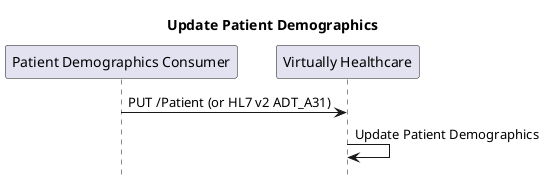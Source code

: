 @startuml

hide footbox

title "Update Patient Demographics"

participant "Patient Demographics Consumer" as pas
participant "Virtually Healthcare" as provider

pas -> provider: PUT /Patient (or HL7 v2 ADT_A31)
provider -> provider: Update Patient Demographics

@enduml

